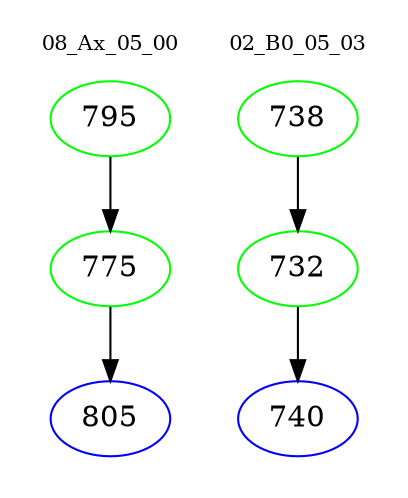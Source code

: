 digraph{
subgraph cluster_0 {
color = white
label = "08_Ax_05_00";
fontsize=10;
T0_795 [label="795", color="green"]
T0_795 -> T0_775 [color="black"]
T0_775 [label="775", color="green"]
T0_775 -> T0_805 [color="black"]
T0_805 [label="805", color="blue"]
}
subgraph cluster_1 {
color = white
label = "02_B0_05_03";
fontsize=10;
T1_738 [label="738", color="green"]
T1_738 -> T1_732 [color="black"]
T1_732 [label="732", color="green"]
T1_732 -> T1_740 [color="black"]
T1_740 [label="740", color="blue"]
}
}
